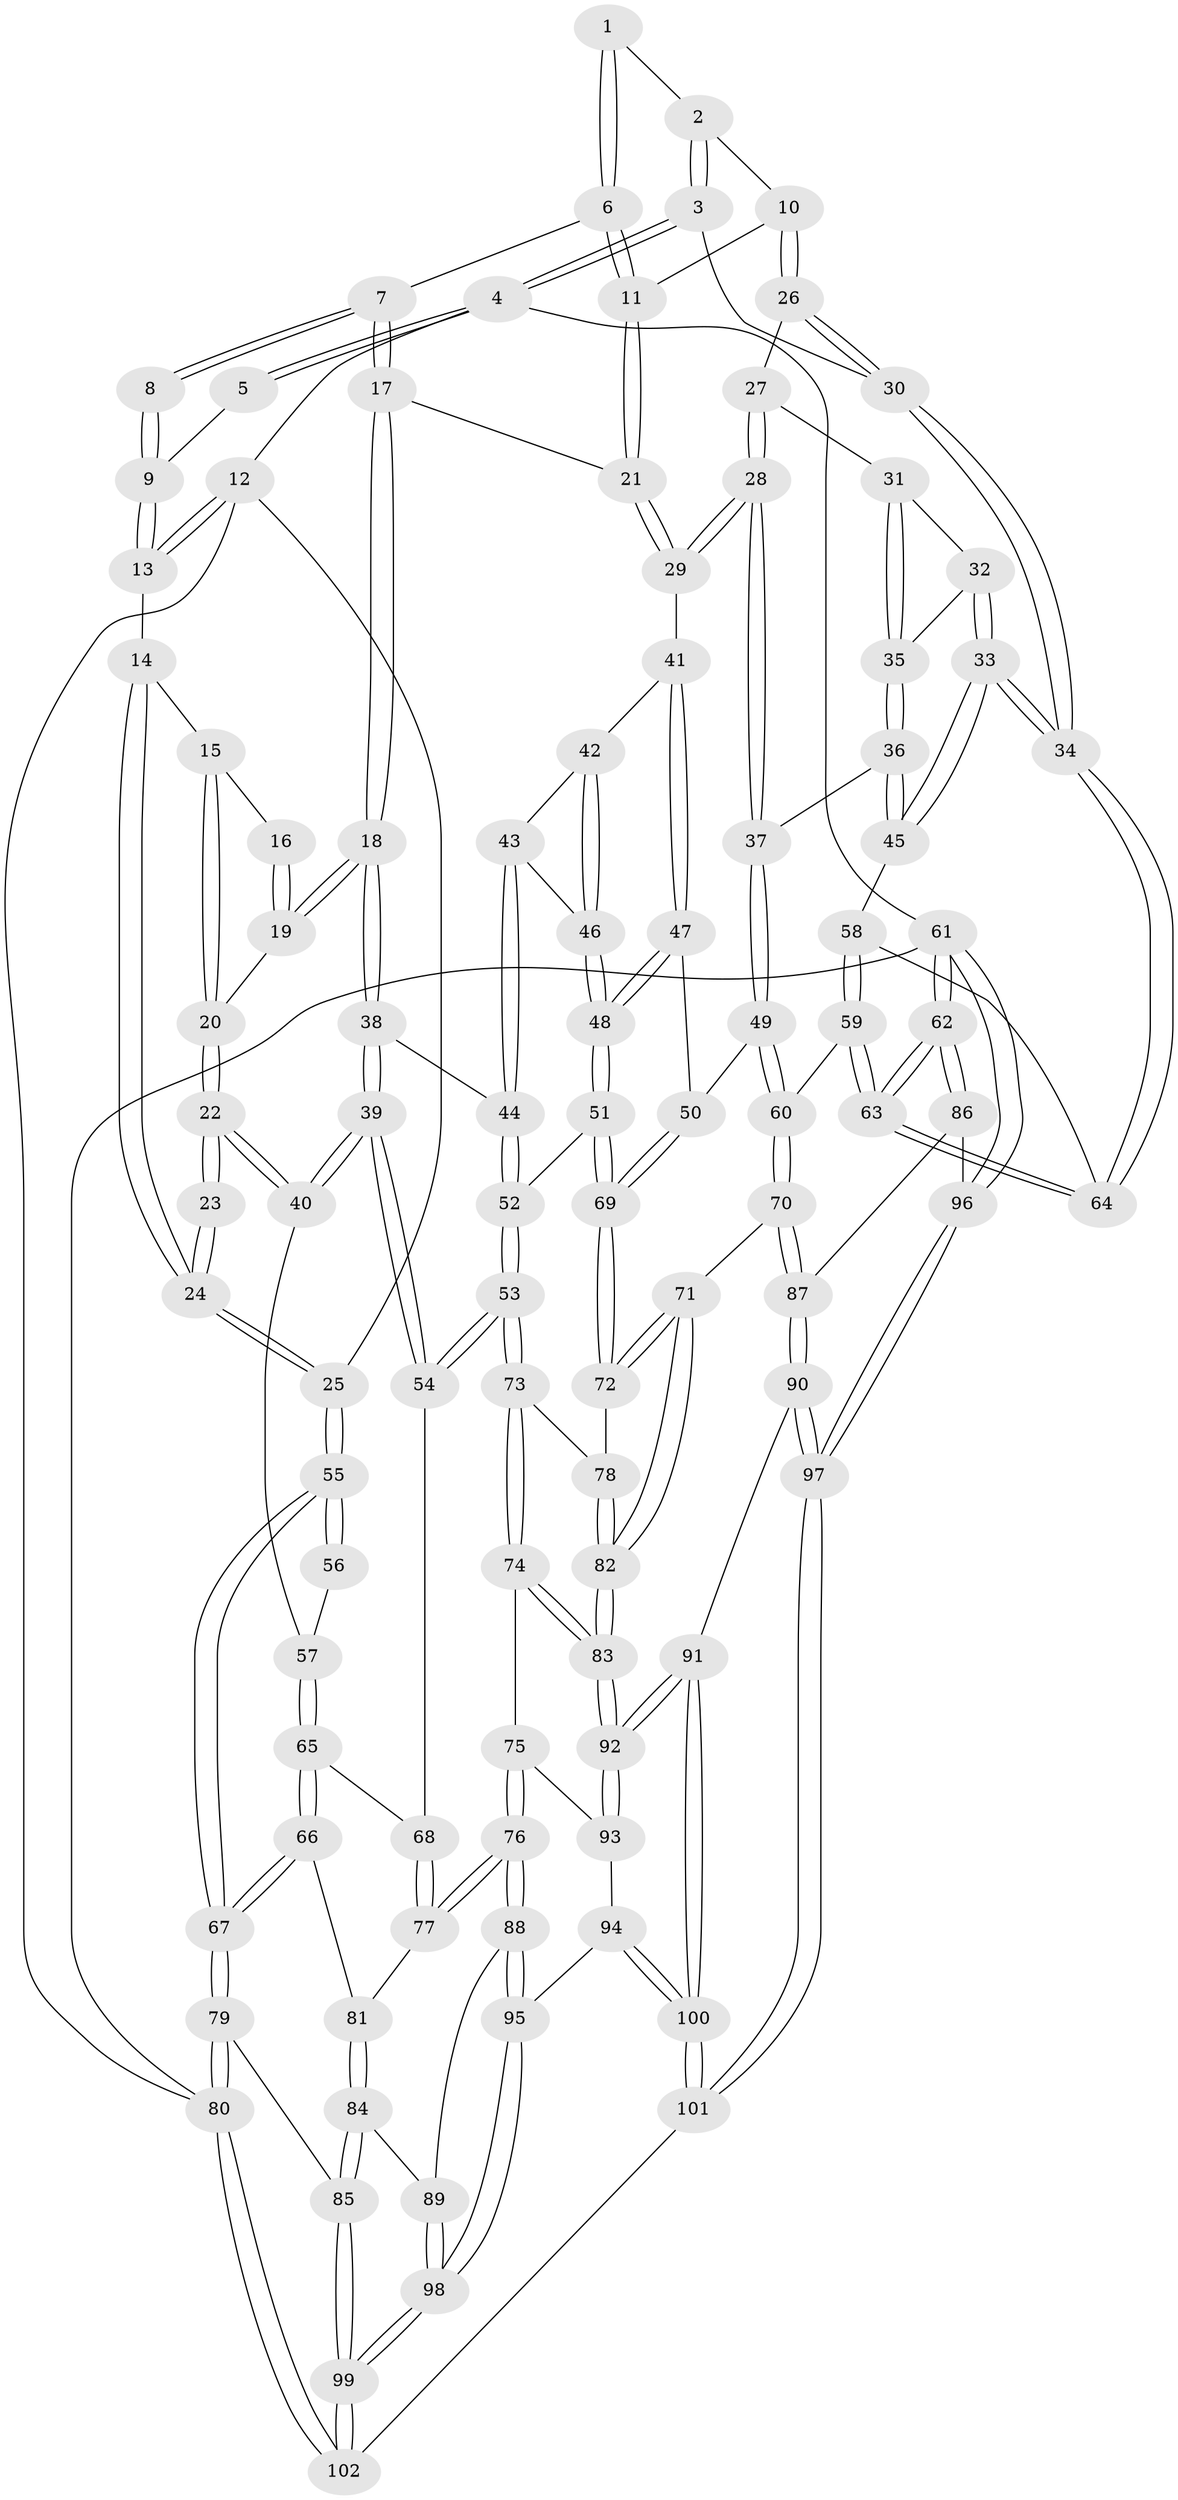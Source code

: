 // coarse degree distribution, {3: 0.3170731707317073, 5: 0.12195121951219512, 4: 0.4146341463414634, 2: 0.14634146341463414}
// Generated by graph-tools (version 1.1) at 2025/54/03/04/25 22:54:12]
// undirected, 102 vertices, 252 edges
graph export_dot {
  node [color=gray90,style=filled];
  1 [pos="+0.828986856927496+0"];
  2 [pos="+0.8892756187882627+0.062144650019322636"];
  3 [pos="+1+0"];
  4 [pos="+1+0"];
  5 [pos="+0.7923981214148842+0"];
  6 [pos="+0.7532551745070993+0.12350332476550664"];
  7 [pos="+0.6308805979319146+0.10292672103474515"];
  8 [pos="+0.5599992466718068+0"];
  9 [pos="+0.5448179727503116+0"];
  10 [pos="+0.8626407586972507+0.18292722666731093"];
  11 [pos="+0.8465800786690353+0.18122423228455725"];
  12 [pos="+0+0"];
  13 [pos="+0+0"];
  14 [pos="+0+0"];
  15 [pos="+0.2803229403608233+0.12994275370139313"];
  16 [pos="+0.4431809295636443+0.09654775103503495"];
  17 [pos="+0.5866020683193031+0.24693468091699491"];
  18 [pos="+0.5106597862011363+0.2923722926339565"];
  19 [pos="+0.4318068296949874+0.24518000418223038"];
  20 [pos="+0.32675807883570734+0.22772117997591146"];
  21 [pos="+0.7062073393148133+0.322089671132367"];
  22 [pos="+0.230340658625982+0.3644606435425294"];
  23 [pos="+0.20503932134137257+0.35300945124791966"];
  24 [pos="+0.1364277443177226+0.2938535864713266"];
  25 [pos="+0+0.44329298724811683"];
  26 [pos="+0.8840519799598672+0.19670128987462315"];
  27 [pos="+0.8864807271066325+0.26369710811367464"];
  28 [pos="+0.8070156819928352+0.40167759506610573"];
  29 [pos="+0.7274567045949163+0.3632581191273221"];
  30 [pos="+1+0.13739482352629093"];
  31 [pos="+0.8986908454859539+0.27819832180595905"];
  32 [pos="+0.9873288121381547+0.3565864819196613"];
  33 [pos="+1+0.3879865168612797"];
  34 [pos="+1+0.38305663729429085"];
  35 [pos="+0.915024299916532+0.3895543486754353"];
  36 [pos="+0.8683110539299906+0.4263678929012913"];
  37 [pos="+0.8229819396991598+0.4253160327234755"];
  38 [pos="+0.5028705310510544+0.3307158540610685"];
  39 [pos="+0.2631665297831359+0.4275730302813836"];
  40 [pos="+0.252236101878813+0.416669088231499"];
  41 [pos="+0.6967994358006344+0.40135137599964504"];
  42 [pos="+0.6524256055098253+0.41335001986244235"];
  43 [pos="+0.5659150802000631+0.39041562970982396"];
  44 [pos="+0.506073541973693+0.3524577957308771"];
  45 [pos="+0.9583744740325856+0.48196801331180833"];
  46 [pos="+0.6165406671325955+0.44813638208613"];
  47 [pos="+0.6964628471304081+0.40275031243169157"];
  48 [pos="+0.6146024087417338+0.5323540532837064"];
  49 [pos="+0.8175129109532627+0.4499254775034742"];
  50 [pos="+0.7058414879382466+0.5230240582257877"];
  51 [pos="+0.6100763744660848+0.5489183449565911"];
  52 [pos="+0.4847840711032465+0.5196315118979249"];
  53 [pos="+0.41832594526794425+0.5658137465781461"];
  54 [pos="+0.27513145091079483+0.45283355059895364"];
  55 [pos="+0+0.4447744780830244"];
  56 [pos="+0.08080755282471322+0.4188563833249576"];
  57 [pos="+0.13221129254760405+0.4929396666569677"];
  58 [pos="+0.9347032068547337+0.5570184917366593"];
  59 [pos="+0.8925538813052052+0.6660244485024094"];
  60 [pos="+0.8583115661397208+0.6736854298521008"];
  61 [pos="+1+1"];
  62 [pos="+1+1"];
  63 [pos="+1+0.7164688833390206"];
  64 [pos="+1+0.4778355499028281"];
  65 [pos="+0.05502618395850528+0.5804875630610893"];
  66 [pos="+0.04973064867053653+0.5830726053474602"];
  67 [pos="+0+0.5801665884853211"];
  68 [pos="+0.2117827360441029+0.578995745574742"];
  69 [pos="+0.6601395977301072+0.5898490862583756"];
  70 [pos="+0.831888655583842+0.6923316267079174"];
  71 [pos="+0.7243566250474918+0.6711749021923151"];
  72 [pos="+0.6719373055399829+0.6146504453036918"];
  73 [pos="+0.40634689746128155+0.6311515852378465"];
  74 [pos="+0.340798118217694+0.7118893966512242"];
  75 [pos="+0.32599371146324746+0.7237703441091574"];
  76 [pos="+0.30730456605249534+0.7296965512300737"];
  77 [pos="+0.27373196667493854+0.7169345322773022"];
  78 [pos="+0.5126069321578681+0.6903775586281502"];
  79 [pos="+0+0.7773489365211643"];
  80 [pos="+0+1"];
  81 [pos="+0.18036603703896895+0.7229680640156284"];
  82 [pos="+0.5816235894723911+0.8266210363286838"];
  83 [pos="+0.5789695849339571+0.8354551368180169"];
  84 [pos="+0.08909347568626796+0.8053116697302887"];
  85 [pos="+0+0.8146322887931267"];
  86 [pos="+0.8768621695539396+0.7727258105128268"];
  87 [pos="+0.8328258343917616+0.7244284917324594"];
  88 [pos="+0.2952996522789707+0.7722094860208806"];
  89 [pos="+0.15455309762790387+0.8682712244217099"];
  90 [pos="+0.7914531183408834+0.9107202715012024"];
  91 [pos="+0.5789974399348603+0.8950367576637864"];
  92 [pos="+0.5765985572631975+0.8802830619130386"];
  93 [pos="+0.39453123717531163+0.8169411546156363"];
  94 [pos="+0.40535030353056073+0.9336472955130234"];
  95 [pos="+0.2872605328981091+0.8868744819369134"];
  96 [pos="+1+1"];
  97 [pos="+1+1"];
  98 [pos="+0.2035557726303456+0.9922674372135012"];
  99 [pos="+0.1856247284918055+1"];
  100 [pos="+0.5059856689991371+1"];
  101 [pos="+0.4898318080345088+1"];
  102 [pos="+0.17671610768953444+1"];
  1 -- 2;
  1 -- 6;
  1 -- 6;
  2 -- 3;
  2 -- 3;
  2 -- 10;
  3 -- 4;
  3 -- 4;
  3 -- 30;
  4 -- 5;
  4 -- 5;
  4 -- 12;
  4 -- 61;
  5 -- 9;
  6 -- 7;
  6 -- 11;
  6 -- 11;
  7 -- 8;
  7 -- 8;
  7 -- 17;
  7 -- 17;
  8 -- 9;
  8 -- 9;
  9 -- 13;
  9 -- 13;
  10 -- 11;
  10 -- 26;
  10 -- 26;
  11 -- 21;
  11 -- 21;
  12 -- 13;
  12 -- 13;
  12 -- 25;
  12 -- 80;
  13 -- 14;
  14 -- 15;
  14 -- 24;
  14 -- 24;
  15 -- 16;
  15 -- 20;
  15 -- 20;
  16 -- 19;
  16 -- 19;
  17 -- 18;
  17 -- 18;
  17 -- 21;
  18 -- 19;
  18 -- 19;
  18 -- 38;
  18 -- 38;
  19 -- 20;
  20 -- 22;
  20 -- 22;
  21 -- 29;
  21 -- 29;
  22 -- 23;
  22 -- 23;
  22 -- 40;
  22 -- 40;
  23 -- 24;
  23 -- 24;
  24 -- 25;
  24 -- 25;
  25 -- 55;
  25 -- 55;
  26 -- 27;
  26 -- 30;
  26 -- 30;
  27 -- 28;
  27 -- 28;
  27 -- 31;
  28 -- 29;
  28 -- 29;
  28 -- 37;
  28 -- 37;
  29 -- 41;
  30 -- 34;
  30 -- 34;
  31 -- 32;
  31 -- 35;
  31 -- 35;
  32 -- 33;
  32 -- 33;
  32 -- 35;
  33 -- 34;
  33 -- 34;
  33 -- 45;
  33 -- 45;
  34 -- 64;
  34 -- 64;
  35 -- 36;
  35 -- 36;
  36 -- 37;
  36 -- 45;
  36 -- 45;
  37 -- 49;
  37 -- 49;
  38 -- 39;
  38 -- 39;
  38 -- 44;
  39 -- 40;
  39 -- 40;
  39 -- 54;
  39 -- 54;
  40 -- 57;
  41 -- 42;
  41 -- 47;
  41 -- 47;
  42 -- 43;
  42 -- 46;
  42 -- 46;
  43 -- 44;
  43 -- 44;
  43 -- 46;
  44 -- 52;
  44 -- 52;
  45 -- 58;
  46 -- 48;
  46 -- 48;
  47 -- 48;
  47 -- 48;
  47 -- 50;
  48 -- 51;
  48 -- 51;
  49 -- 50;
  49 -- 60;
  49 -- 60;
  50 -- 69;
  50 -- 69;
  51 -- 52;
  51 -- 69;
  51 -- 69;
  52 -- 53;
  52 -- 53;
  53 -- 54;
  53 -- 54;
  53 -- 73;
  53 -- 73;
  54 -- 68;
  55 -- 56;
  55 -- 56;
  55 -- 67;
  55 -- 67;
  56 -- 57;
  57 -- 65;
  57 -- 65;
  58 -- 59;
  58 -- 59;
  58 -- 64;
  59 -- 60;
  59 -- 63;
  59 -- 63;
  60 -- 70;
  60 -- 70;
  61 -- 62;
  61 -- 62;
  61 -- 96;
  61 -- 96;
  61 -- 80;
  62 -- 63;
  62 -- 63;
  62 -- 86;
  62 -- 86;
  63 -- 64;
  63 -- 64;
  65 -- 66;
  65 -- 66;
  65 -- 68;
  66 -- 67;
  66 -- 67;
  66 -- 81;
  67 -- 79;
  67 -- 79;
  68 -- 77;
  68 -- 77;
  69 -- 72;
  69 -- 72;
  70 -- 71;
  70 -- 87;
  70 -- 87;
  71 -- 72;
  71 -- 72;
  71 -- 82;
  71 -- 82;
  72 -- 78;
  73 -- 74;
  73 -- 74;
  73 -- 78;
  74 -- 75;
  74 -- 83;
  74 -- 83;
  75 -- 76;
  75 -- 76;
  75 -- 93;
  76 -- 77;
  76 -- 77;
  76 -- 88;
  76 -- 88;
  77 -- 81;
  78 -- 82;
  78 -- 82;
  79 -- 80;
  79 -- 80;
  79 -- 85;
  80 -- 102;
  80 -- 102;
  81 -- 84;
  81 -- 84;
  82 -- 83;
  82 -- 83;
  83 -- 92;
  83 -- 92;
  84 -- 85;
  84 -- 85;
  84 -- 89;
  85 -- 99;
  85 -- 99;
  86 -- 87;
  86 -- 96;
  87 -- 90;
  87 -- 90;
  88 -- 89;
  88 -- 95;
  88 -- 95;
  89 -- 98;
  89 -- 98;
  90 -- 91;
  90 -- 97;
  90 -- 97;
  91 -- 92;
  91 -- 92;
  91 -- 100;
  91 -- 100;
  92 -- 93;
  92 -- 93;
  93 -- 94;
  94 -- 95;
  94 -- 100;
  94 -- 100;
  95 -- 98;
  95 -- 98;
  96 -- 97;
  96 -- 97;
  97 -- 101;
  97 -- 101;
  98 -- 99;
  98 -- 99;
  99 -- 102;
  99 -- 102;
  100 -- 101;
  100 -- 101;
  101 -- 102;
}
